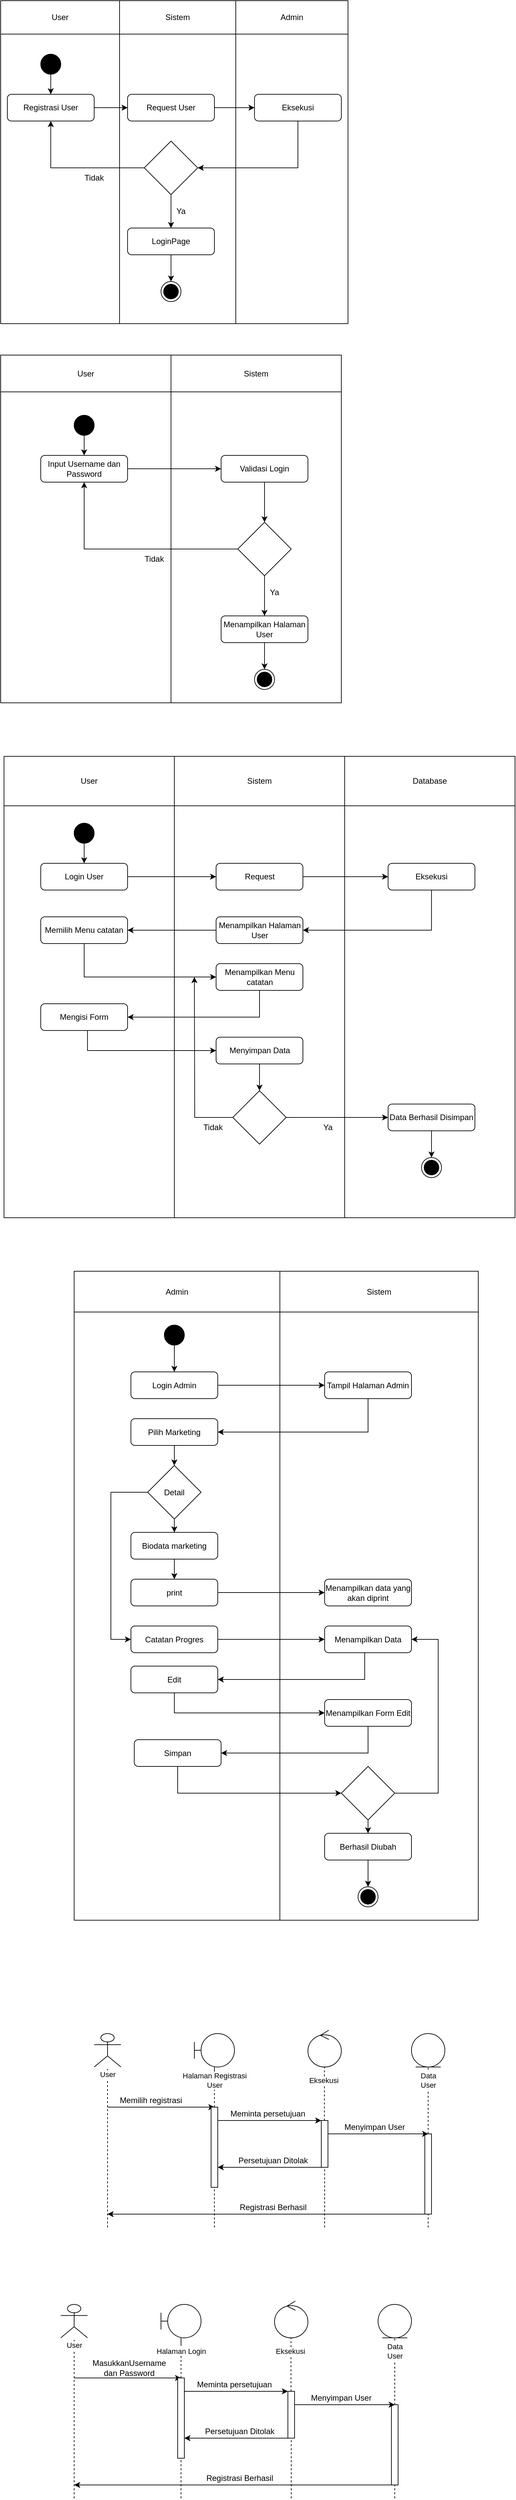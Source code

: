 <mxfile version="20.8.23" type="github">
  <diagram name="Page-1" id="qvWM1OvtlhQg1NueCVtJ">
    <mxGraphModel dx="1395" dy="695" grid="1" gridSize="10" guides="1" tooltips="1" connect="1" arrows="1" fold="1" page="1" pageScale="1" pageWidth="850" pageHeight="1100" math="0" shadow="0">
      <root>
        <mxCell id="0" />
        <mxCell id="1" parent="0" />
        <mxCell id="56UlqeOueoB-I-3EqVoc-29" value="" style="shape=table;startSize=0;container=1;collapsible=0;childLayout=tableLayout;" parent="1" vertex="1">
          <mxGeometry width="520" height="483" as="geometry" />
        </mxCell>
        <mxCell id="56UlqeOueoB-I-3EqVoc-30" value="" style="shape=tableRow;horizontal=0;startSize=0;swimlaneHead=0;swimlaneBody=0;strokeColor=inherit;top=0;left=0;bottom=0;right=0;collapsible=0;dropTarget=0;fillColor=none;points=[[0,0.5],[1,0.5]];portConstraint=eastwest;" parent="56UlqeOueoB-I-3EqVoc-29" vertex="1">
          <mxGeometry width="520" height="50" as="geometry" />
        </mxCell>
        <mxCell id="56UlqeOueoB-I-3EqVoc-31" value="User" style="shape=partialRectangle;html=1;whiteSpace=wrap;connectable=0;strokeColor=inherit;overflow=hidden;fillColor=none;top=0;left=0;bottom=0;right=0;pointerEvents=1;" parent="56UlqeOueoB-I-3EqVoc-30" vertex="1">
          <mxGeometry width="178" height="50" as="geometry">
            <mxRectangle width="178" height="50" as="alternateBounds" />
          </mxGeometry>
        </mxCell>
        <mxCell id="56UlqeOueoB-I-3EqVoc-32" value="Sistem" style="shape=partialRectangle;html=1;whiteSpace=wrap;connectable=0;strokeColor=inherit;overflow=hidden;fillColor=none;top=0;left=0;bottom=0;right=0;pointerEvents=1;" parent="56UlqeOueoB-I-3EqVoc-30" vertex="1">
          <mxGeometry x="178" width="174" height="50" as="geometry">
            <mxRectangle width="174" height="50" as="alternateBounds" />
          </mxGeometry>
        </mxCell>
        <mxCell id="56UlqeOueoB-I-3EqVoc-33" value="Admin" style="shape=partialRectangle;html=1;whiteSpace=wrap;connectable=0;strokeColor=inherit;overflow=hidden;fillColor=none;top=0;left=0;bottom=0;right=0;pointerEvents=1;" parent="56UlqeOueoB-I-3EqVoc-30" vertex="1">
          <mxGeometry x="352" width="168" height="50" as="geometry">
            <mxRectangle width="168" height="50" as="alternateBounds" />
          </mxGeometry>
        </mxCell>
        <mxCell id="56UlqeOueoB-I-3EqVoc-34" value="" style="shape=tableRow;horizontal=0;startSize=0;swimlaneHead=0;swimlaneBody=0;strokeColor=inherit;top=0;left=0;bottom=0;right=0;collapsible=0;dropTarget=0;fillColor=none;points=[[0,0.5],[1,0.5]];portConstraint=eastwest;" parent="56UlqeOueoB-I-3EqVoc-29" vertex="1">
          <mxGeometry y="50" width="520" height="433" as="geometry" />
        </mxCell>
        <mxCell id="56UlqeOueoB-I-3EqVoc-35" value="" style="shape=partialRectangle;html=1;whiteSpace=wrap;connectable=0;strokeColor=inherit;overflow=hidden;fillColor=none;top=0;left=0;bottom=0;right=0;pointerEvents=1;" parent="56UlqeOueoB-I-3EqVoc-34" vertex="1">
          <mxGeometry width="178" height="433" as="geometry">
            <mxRectangle width="178" height="433" as="alternateBounds" />
          </mxGeometry>
        </mxCell>
        <mxCell id="56UlqeOueoB-I-3EqVoc-36" value="" style="shape=partialRectangle;html=1;whiteSpace=wrap;connectable=0;strokeColor=inherit;overflow=hidden;fillColor=none;top=0;left=0;bottom=0;right=0;pointerEvents=1;" parent="56UlqeOueoB-I-3EqVoc-34" vertex="1">
          <mxGeometry x="178" width="174" height="433" as="geometry">
            <mxRectangle width="174" height="433" as="alternateBounds" />
          </mxGeometry>
        </mxCell>
        <mxCell id="56UlqeOueoB-I-3EqVoc-37" value="" style="shape=partialRectangle;html=1;whiteSpace=wrap;connectable=0;strokeColor=inherit;overflow=hidden;fillColor=none;top=0;left=0;bottom=0;right=0;pointerEvents=1;" parent="56UlqeOueoB-I-3EqVoc-34" vertex="1">
          <mxGeometry x="352" width="168" height="433" as="geometry">
            <mxRectangle width="168" height="433" as="alternateBounds" />
          </mxGeometry>
        </mxCell>
        <mxCell id="56UlqeOueoB-I-3EqVoc-42" style="edgeStyle=orthogonalEdgeStyle;rounded=0;orthogonalLoop=1;jettySize=auto;html=1;exitX=0.5;exitY=1;exitDx=0;exitDy=0;entryX=0.5;entryY=0;entryDx=0;entryDy=0;" parent="1" source="56UlqeOueoB-I-3EqVoc-38" target="56UlqeOueoB-I-3EqVoc-41" edge="1">
          <mxGeometry relative="1" as="geometry" />
        </mxCell>
        <mxCell id="56UlqeOueoB-I-3EqVoc-38" value="" style="ellipse;fillColor=strokeColor;" parent="1" vertex="1">
          <mxGeometry x="60" y="80" width="30" height="30" as="geometry" />
        </mxCell>
        <mxCell id="56UlqeOueoB-I-3EqVoc-47" style="edgeStyle=orthogonalEdgeStyle;rounded=0;orthogonalLoop=1;jettySize=auto;html=1;exitX=1;exitY=0.5;exitDx=0;exitDy=0;entryX=0;entryY=0.5;entryDx=0;entryDy=0;" parent="1" source="56UlqeOueoB-I-3EqVoc-41" target="56UlqeOueoB-I-3EqVoc-46" edge="1">
          <mxGeometry relative="1" as="geometry" />
        </mxCell>
        <mxCell id="56UlqeOueoB-I-3EqVoc-41" value="Registrasi User" style="rounded=1;whiteSpace=wrap;html=1;" parent="1" vertex="1">
          <mxGeometry x="10" y="140" width="130" height="40" as="geometry" />
        </mxCell>
        <mxCell id="56UlqeOueoB-I-3EqVoc-49" style="edgeStyle=orthogonalEdgeStyle;rounded=0;orthogonalLoop=1;jettySize=auto;html=1;exitX=1;exitY=0.5;exitDx=0;exitDy=0;entryX=0;entryY=0.5;entryDx=0;entryDy=0;" parent="1" source="56UlqeOueoB-I-3EqVoc-46" target="56UlqeOueoB-I-3EqVoc-48" edge="1">
          <mxGeometry relative="1" as="geometry" />
        </mxCell>
        <mxCell id="56UlqeOueoB-I-3EqVoc-46" value="Request User" style="rounded=1;whiteSpace=wrap;html=1;" parent="1" vertex="1">
          <mxGeometry x="190" y="140" width="130" height="40" as="geometry" />
        </mxCell>
        <mxCell id="56UlqeOueoB-I-3EqVoc-51" style="edgeStyle=orthogonalEdgeStyle;rounded=0;orthogonalLoop=1;jettySize=auto;html=1;exitX=0.5;exitY=1;exitDx=0;exitDy=0;entryX=1;entryY=0.5;entryDx=0;entryDy=0;" parent="1" source="56UlqeOueoB-I-3EqVoc-48" target="56UlqeOueoB-I-3EqVoc-50" edge="1">
          <mxGeometry relative="1" as="geometry" />
        </mxCell>
        <mxCell id="56UlqeOueoB-I-3EqVoc-48" value="Eksekusi" style="rounded=1;whiteSpace=wrap;html=1;" parent="1" vertex="1">
          <mxGeometry x="380" y="140" width="130" height="40" as="geometry" />
        </mxCell>
        <mxCell id="56UlqeOueoB-I-3EqVoc-52" style="edgeStyle=orthogonalEdgeStyle;rounded=0;orthogonalLoop=1;jettySize=auto;html=1;exitX=0;exitY=0.5;exitDx=0;exitDy=0;entryX=0.5;entryY=1;entryDx=0;entryDy=0;" parent="1" source="56UlqeOueoB-I-3EqVoc-50" target="56UlqeOueoB-I-3EqVoc-41" edge="1">
          <mxGeometry relative="1" as="geometry" />
        </mxCell>
        <mxCell id="56UlqeOueoB-I-3EqVoc-54" style="edgeStyle=orthogonalEdgeStyle;rounded=0;orthogonalLoop=1;jettySize=auto;html=1;exitX=0.5;exitY=1;exitDx=0;exitDy=0;entryX=0.5;entryY=0;entryDx=0;entryDy=0;" parent="1" source="56UlqeOueoB-I-3EqVoc-50" target="56UlqeOueoB-I-3EqVoc-57" edge="1">
          <mxGeometry relative="1" as="geometry">
            <mxPoint x="255" y="350" as="targetPoint" />
          </mxGeometry>
        </mxCell>
        <mxCell id="56UlqeOueoB-I-3EqVoc-50" value="" style="rhombus;whiteSpace=wrap;html=1;" parent="1" vertex="1">
          <mxGeometry x="215" y="210" width="80" height="80" as="geometry" />
        </mxCell>
        <mxCell id="56UlqeOueoB-I-3EqVoc-55" value="Ya" style="text;html=1;strokeColor=none;fillColor=none;align=center;verticalAlign=middle;whiteSpace=wrap;rounded=0;" parent="1" vertex="1">
          <mxGeometry x="240" y="300" width="60" height="30" as="geometry" />
        </mxCell>
        <mxCell id="56UlqeOueoB-I-3EqVoc-56" value="Tidak" style="text;html=1;strokeColor=none;fillColor=none;align=center;verticalAlign=middle;whiteSpace=wrap;rounded=0;" parent="1" vertex="1">
          <mxGeometry x="110" y="250" width="60" height="30" as="geometry" />
        </mxCell>
        <mxCell id="56UlqeOueoB-I-3EqVoc-59" style="edgeStyle=orthogonalEdgeStyle;rounded=0;orthogonalLoop=1;jettySize=auto;html=1;exitX=0.5;exitY=1;exitDx=0;exitDy=0;entryX=0.5;entryY=0;entryDx=0;entryDy=0;" parent="1" source="56UlqeOueoB-I-3EqVoc-57" target="56UlqeOueoB-I-3EqVoc-58" edge="1">
          <mxGeometry relative="1" as="geometry" />
        </mxCell>
        <mxCell id="56UlqeOueoB-I-3EqVoc-57" value="LoginPage" style="rounded=1;whiteSpace=wrap;html=1;" parent="1" vertex="1">
          <mxGeometry x="190" y="340" width="130" height="40" as="geometry" />
        </mxCell>
        <mxCell id="56UlqeOueoB-I-3EqVoc-58" value="" style="ellipse;html=1;shape=endState;fillColor=strokeColor;" parent="1" vertex="1">
          <mxGeometry x="240" y="420" width="30" height="30" as="geometry" />
        </mxCell>
        <mxCell id="uEY4NltsGnFyYY0y2aG_-11" value="" style="shape=table;startSize=0;container=1;collapsible=0;childLayout=tableLayout;" parent="1" vertex="1">
          <mxGeometry y="530" width="510" height="520" as="geometry" />
        </mxCell>
        <mxCell id="uEY4NltsGnFyYY0y2aG_-12" value="" style="shape=tableRow;horizontal=0;startSize=0;swimlaneHead=0;swimlaneBody=0;strokeColor=inherit;top=0;left=0;bottom=0;right=0;collapsible=0;dropTarget=0;fillColor=none;points=[[0,0.5],[1,0.5]];portConstraint=eastwest;" parent="uEY4NltsGnFyYY0y2aG_-11" vertex="1">
          <mxGeometry width="510" height="55" as="geometry" />
        </mxCell>
        <mxCell id="uEY4NltsGnFyYY0y2aG_-13" value="User" style="shape=partialRectangle;html=1;whiteSpace=wrap;connectable=0;strokeColor=inherit;overflow=hidden;fillColor=none;top=0;left=0;bottom=0;right=0;pointerEvents=1;" parent="uEY4NltsGnFyYY0y2aG_-12" vertex="1">
          <mxGeometry width="255" height="55" as="geometry">
            <mxRectangle width="255" height="55" as="alternateBounds" />
          </mxGeometry>
        </mxCell>
        <mxCell id="uEY4NltsGnFyYY0y2aG_-14" value="Sistem" style="shape=partialRectangle;html=1;whiteSpace=wrap;connectable=0;strokeColor=inherit;overflow=hidden;fillColor=none;top=0;left=0;bottom=0;right=0;pointerEvents=1;" parent="uEY4NltsGnFyYY0y2aG_-12" vertex="1">
          <mxGeometry x="255" width="255" height="55" as="geometry">
            <mxRectangle width="255" height="55" as="alternateBounds" />
          </mxGeometry>
        </mxCell>
        <mxCell id="uEY4NltsGnFyYY0y2aG_-15" value="" style="shape=tableRow;horizontal=0;startSize=0;swimlaneHead=0;swimlaneBody=0;strokeColor=inherit;top=0;left=0;bottom=0;right=0;collapsible=0;dropTarget=0;fillColor=none;points=[[0,0.5],[1,0.5]];portConstraint=eastwest;" parent="uEY4NltsGnFyYY0y2aG_-11" vertex="1">
          <mxGeometry y="55" width="510" height="465" as="geometry" />
        </mxCell>
        <mxCell id="uEY4NltsGnFyYY0y2aG_-16" value="" style="shape=partialRectangle;html=1;whiteSpace=wrap;connectable=0;strokeColor=inherit;overflow=hidden;fillColor=none;top=0;left=0;bottom=0;right=0;pointerEvents=1;" parent="uEY4NltsGnFyYY0y2aG_-15" vertex="1">
          <mxGeometry width="255" height="465" as="geometry">
            <mxRectangle width="255" height="465" as="alternateBounds" />
          </mxGeometry>
        </mxCell>
        <mxCell id="uEY4NltsGnFyYY0y2aG_-17" value="" style="shape=partialRectangle;html=1;whiteSpace=wrap;connectable=0;strokeColor=inherit;overflow=hidden;fillColor=none;top=0;left=0;bottom=0;right=0;pointerEvents=1;" parent="uEY4NltsGnFyYY0y2aG_-15" vertex="1">
          <mxGeometry x="255" width="255" height="465" as="geometry">
            <mxRectangle width="255" height="465" as="alternateBounds" />
          </mxGeometry>
        </mxCell>
        <mxCell id="uEY4NltsGnFyYY0y2aG_-20" style="edgeStyle=orthogonalEdgeStyle;rounded=0;orthogonalLoop=1;jettySize=auto;html=1;exitX=0.5;exitY=1;exitDx=0;exitDy=0;entryX=0.5;entryY=0;entryDx=0;entryDy=0;" parent="1" source="uEY4NltsGnFyYY0y2aG_-18" target="uEY4NltsGnFyYY0y2aG_-19" edge="1">
          <mxGeometry relative="1" as="geometry" />
        </mxCell>
        <mxCell id="uEY4NltsGnFyYY0y2aG_-18" value="" style="ellipse;fillColor=strokeColor;" parent="1" vertex="1">
          <mxGeometry x="110" y="620" width="30" height="30" as="geometry" />
        </mxCell>
        <mxCell id="uEY4NltsGnFyYY0y2aG_-19" value="Input Username dan Password" style="rounded=1;whiteSpace=wrap;html=1;" parent="1" vertex="1">
          <mxGeometry x="60" y="680" width="130" height="40" as="geometry" />
        </mxCell>
        <mxCell id="uEY4NltsGnFyYY0y2aG_-24" style="edgeStyle=orthogonalEdgeStyle;rounded=0;orthogonalLoop=1;jettySize=auto;html=1;exitX=1;exitY=0.5;exitDx=0;exitDy=0;" parent="1" source="uEY4NltsGnFyYY0y2aG_-19" target="uEY4NltsGnFyYY0y2aG_-23" edge="1">
          <mxGeometry relative="1" as="geometry">
            <mxPoint x="190" y="780" as="sourcePoint" />
          </mxGeometry>
        </mxCell>
        <mxCell id="uEY4NltsGnFyYY0y2aG_-26" style="edgeStyle=orthogonalEdgeStyle;rounded=0;orthogonalLoop=1;jettySize=auto;html=1;exitX=0.5;exitY=1;exitDx=0;exitDy=0;" parent="1" source="uEY4NltsGnFyYY0y2aG_-23" target="uEY4NltsGnFyYY0y2aG_-25" edge="1">
          <mxGeometry relative="1" as="geometry" />
        </mxCell>
        <mxCell id="uEY4NltsGnFyYY0y2aG_-23" value="Validasi Login" style="rounded=1;whiteSpace=wrap;html=1;" parent="1" vertex="1">
          <mxGeometry x="330" y="680" width="130" height="40" as="geometry" />
        </mxCell>
        <mxCell id="uEY4NltsGnFyYY0y2aG_-27" style="edgeStyle=orthogonalEdgeStyle;rounded=0;orthogonalLoop=1;jettySize=auto;html=1;exitX=0;exitY=0.5;exitDx=0;exitDy=0;entryX=0.5;entryY=1;entryDx=0;entryDy=0;" parent="1" source="uEY4NltsGnFyYY0y2aG_-25" target="uEY4NltsGnFyYY0y2aG_-19" edge="1">
          <mxGeometry relative="1" as="geometry" />
        </mxCell>
        <mxCell id="uEY4NltsGnFyYY0y2aG_-29" style="edgeStyle=orthogonalEdgeStyle;rounded=0;orthogonalLoop=1;jettySize=auto;html=1;exitX=0.5;exitY=1;exitDx=0;exitDy=0;entryX=0.5;entryY=0;entryDx=0;entryDy=0;" parent="1" source="uEY4NltsGnFyYY0y2aG_-25" target="uEY4NltsGnFyYY0y2aG_-28" edge="1">
          <mxGeometry relative="1" as="geometry" />
        </mxCell>
        <mxCell id="uEY4NltsGnFyYY0y2aG_-25" value="" style="rhombus;whiteSpace=wrap;html=1;" parent="1" vertex="1">
          <mxGeometry x="355" y="780" width="80" height="80" as="geometry" />
        </mxCell>
        <mxCell id="hxMTRhEPYF77uvNA8j2I-38" style="edgeStyle=orthogonalEdgeStyle;rounded=0;orthogonalLoop=1;jettySize=auto;html=1;entryX=0.5;entryY=0;entryDx=0;entryDy=0;" parent="1" source="uEY4NltsGnFyYY0y2aG_-28" target="hxMTRhEPYF77uvNA8j2I-37" edge="1">
          <mxGeometry relative="1" as="geometry" />
        </mxCell>
        <mxCell id="uEY4NltsGnFyYY0y2aG_-28" value="Menampilkan Halaman User" style="rounded=1;whiteSpace=wrap;html=1;" parent="1" vertex="1">
          <mxGeometry x="330" y="920" width="130" height="40" as="geometry" />
        </mxCell>
        <mxCell id="uEY4NltsGnFyYY0y2aG_-30" value="Tidak" style="text;html=1;strokeColor=none;fillColor=none;align=center;verticalAlign=middle;whiteSpace=wrap;rounded=0;" parent="1" vertex="1">
          <mxGeometry x="200" y="820" width="60" height="30" as="geometry" />
        </mxCell>
        <mxCell id="uEY4NltsGnFyYY0y2aG_-31" value="Ya" style="text;html=1;strokeColor=none;fillColor=none;align=center;verticalAlign=middle;whiteSpace=wrap;rounded=0;" parent="1" vertex="1">
          <mxGeometry x="380" y="870" width="60" height="30" as="geometry" />
        </mxCell>
        <mxCell id="hxMTRhEPYF77uvNA8j2I-2" value="" style="shape=table;startSize=0;container=1;collapsible=0;childLayout=tableLayout;shadow=0;" parent="1" vertex="1">
          <mxGeometry x="5" y="1130" width="765" height="690" as="geometry" />
        </mxCell>
        <mxCell id="hxMTRhEPYF77uvNA8j2I-3" value="" style="shape=tableRow;horizontal=0;startSize=0;swimlaneHead=0;swimlaneBody=0;strokeColor=inherit;top=0;left=0;bottom=0;right=0;collapsible=0;dropTarget=0;fillColor=none;points=[[0,0.5],[1,0.5]];portConstraint=eastwest;shadow=0;" parent="hxMTRhEPYF77uvNA8j2I-2" vertex="1">
          <mxGeometry width="765" height="74" as="geometry" />
        </mxCell>
        <mxCell id="hxMTRhEPYF77uvNA8j2I-4" value="User" style="shape=partialRectangle;html=1;whiteSpace=wrap;connectable=0;strokeColor=inherit;overflow=hidden;fillColor=none;top=0;left=0;bottom=0;right=0;pointerEvents=1;shadow=0;" parent="hxMTRhEPYF77uvNA8j2I-3" vertex="1">
          <mxGeometry width="255" height="74" as="geometry">
            <mxRectangle width="255" height="74" as="alternateBounds" />
          </mxGeometry>
        </mxCell>
        <mxCell id="hxMTRhEPYF77uvNA8j2I-5" value="Sistem" style="shape=partialRectangle;html=1;whiteSpace=wrap;connectable=0;strokeColor=inherit;overflow=hidden;fillColor=none;top=0;left=0;bottom=0;right=0;pointerEvents=1;shadow=0;" parent="hxMTRhEPYF77uvNA8j2I-3" vertex="1">
          <mxGeometry x="255" width="255" height="74" as="geometry">
            <mxRectangle width="255" height="74" as="alternateBounds" />
          </mxGeometry>
        </mxCell>
        <mxCell id="hxMTRhEPYF77uvNA8j2I-12" value="Database" style="shape=partialRectangle;html=1;whiteSpace=wrap;connectable=0;strokeColor=inherit;overflow=hidden;fillColor=none;top=0;left=0;bottom=0;right=0;pointerEvents=1;shadow=0;" parent="hxMTRhEPYF77uvNA8j2I-3" vertex="1">
          <mxGeometry x="510" width="255" height="74" as="geometry">
            <mxRectangle width="255" height="74" as="alternateBounds" />
          </mxGeometry>
        </mxCell>
        <mxCell id="hxMTRhEPYF77uvNA8j2I-6" value="" style="shape=tableRow;horizontal=0;startSize=0;swimlaneHead=0;swimlaneBody=0;strokeColor=inherit;top=0;left=0;bottom=0;right=0;collapsible=0;dropTarget=0;fillColor=none;points=[[0,0.5],[1,0.5]];portConstraint=eastwest;shadow=0;" parent="hxMTRhEPYF77uvNA8j2I-2" vertex="1">
          <mxGeometry y="74" width="765" height="616" as="geometry" />
        </mxCell>
        <mxCell id="hxMTRhEPYF77uvNA8j2I-7" value="" style="shape=partialRectangle;html=1;whiteSpace=wrap;connectable=0;strokeColor=inherit;overflow=hidden;fillColor=none;top=0;left=0;bottom=0;right=0;pointerEvents=1;shadow=0;" parent="hxMTRhEPYF77uvNA8j2I-6" vertex="1">
          <mxGeometry width="255" height="616" as="geometry">
            <mxRectangle width="255" height="616" as="alternateBounds" />
          </mxGeometry>
        </mxCell>
        <mxCell id="hxMTRhEPYF77uvNA8j2I-8" value="" style="shape=partialRectangle;html=1;whiteSpace=wrap;connectable=0;strokeColor=inherit;overflow=hidden;fillColor=none;top=0;left=0;bottom=0;right=0;pointerEvents=1;shadow=0;" parent="hxMTRhEPYF77uvNA8j2I-6" vertex="1">
          <mxGeometry x="255" width="255" height="616" as="geometry">
            <mxRectangle width="255" height="616" as="alternateBounds" />
          </mxGeometry>
        </mxCell>
        <mxCell id="hxMTRhEPYF77uvNA8j2I-13" style="shape=partialRectangle;html=1;whiteSpace=wrap;connectable=0;strokeColor=inherit;overflow=hidden;fillColor=none;top=0;left=0;bottom=0;right=0;pointerEvents=1;shadow=0;" parent="hxMTRhEPYF77uvNA8j2I-6" vertex="1">
          <mxGeometry x="510" width="255" height="616" as="geometry">
            <mxRectangle width="255" height="616" as="alternateBounds" />
          </mxGeometry>
        </mxCell>
        <mxCell id="hxMTRhEPYF77uvNA8j2I-11" style="edgeStyle=orthogonalEdgeStyle;rounded=0;orthogonalLoop=1;jettySize=auto;html=1;exitX=0.5;exitY=1;exitDx=0;exitDy=0;entryX=0.5;entryY=0;entryDx=0;entryDy=0;shadow=0;" parent="1" source="hxMTRhEPYF77uvNA8j2I-9" target="hxMTRhEPYF77uvNA8j2I-10" edge="1">
          <mxGeometry relative="1" as="geometry" />
        </mxCell>
        <mxCell id="hxMTRhEPYF77uvNA8j2I-9" value="" style="ellipse;fillColor=strokeColor;shadow=0;" parent="1" vertex="1">
          <mxGeometry x="110" y="1230" width="30" height="30" as="geometry" />
        </mxCell>
        <mxCell id="hxMTRhEPYF77uvNA8j2I-15" style="edgeStyle=orthogonalEdgeStyle;rounded=0;orthogonalLoop=1;jettySize=auto;html=1;exitX=1;exitY=0.5;exitDx=0;exitDy=0;shadow=0;" parent="1" source="hxMTRhEPYF77uvNA8j2I-10" target="hxMTRhEPYF77uvNA8j2I-14" edge="1">
          <mxGeometry relative="1" as="geometry" />
        </mxCell>
        <mxCell id="hxMTRhEPYF77uvNA8j2I-10" value="Login User" style="rounded=1;whiteSpace=wrap;html=1;shadow=0;" parent="1" vertex="1">
          <mxGeometry x="60" y="1290" width="130" height="40" as="geometry" />
        </mxCell>
        <mxCell id="hxMTRhEPYF77uvNA8j2I-17" style="edgeStyle=orthogonalEdgeStyle;rounded=0;orthogonalLoop=1;jettySize=auto;html=1;entryX=0;entryY=0.5;entryDx=0;entryDy=0;shadow=0;" parent="1" source="hxMTRhEPYF77uvNA8j2I-14" target="hxMTRhEPYF77uvNA8j2I-16" edge="1">
          <mxGeometry relative="1" as="geometry" />
        </mxCell>
        <mxCell id="hxMTRhEPYF77uvNA8j2I-14" value="Request" style="rounded=1;whiteSpace=wrap;html=1;shadow=0;" parent="1" vertex="1">
          <mxGeometry x="322.5" y="1290" width="130" height="40" as="geometry" />
        </mxCell>
        <mxCell id="hxMTRhEPYF77uvNA8j2I-19" style="edgeStyle=orthogonalEdgeStyle;rounded=0;orthogonalLoop=1;jettySize=auto;html=1;entryX=1;entryY=0.5;entryDx=0;entryDy=0;shadow=0;" parent="1" source="hxMTRhEPYF77uvNA8j2I-16" target="hxMTRhEPYF77uvNA8j2I-18" edge="1">
          <mxGeometry relative="1" as="geometry">
            <Array as="points">
              <mxPoint x="645" y="1390" />
            </Array>
          </mxGeometry>
        </mxCell>
        <mxCell id="hxMTRhEPYF77uvNA8j2I-16" value="Eksekusi" style="rounded=1;whiteSpace=wrap;html=1;shadow=0;" parent="1" vertex="1">
          <mxGeometry x="580" y="1290" width="130" height="40" as="geometry" />
        </mxCell>
        <mxCell id="hxMTRhEPYF77uvNA8j2I-21" style="edgeStyle=orthogonalEdgeStyle;rounded=0;orthogonalLoop=1;jettySize=auto;html=1;exitX=0;exitY=0.5;exitDx=0;exitDy=0;entryX=1;entryY=0.5;entryDx=0;entryDy=0;shadow=0;" parent="1" source="hxMTRhEPYF77uvNA8j2I-18" target="hxMTRhEPYF77uvNA8j2I-20" edge="1">
          <mxGeometry relative="1" as="geometry" />
        </mxCell>
        <mxCell id="hxMTRhEPYF77uvNA8j2I-18" value="Menampilkan Halaman User" style="rounded=1;whiteSpace=wrap;html=1;shadow=0;" parent="1" vertex="1">
          <mxGeometry x="322.5" y="1370" width="130" height="40" as="geometry" />
        </mxCell>
        <mxCell id="hxMTRhEPYF77uvNA8j2I-23" style="edgeStyle=orthogonalEdgeStyle;rounded=0;orthogonalLoop=1;jettySize=auto;html=1;entryX=0;entryY=0.5;entryDx=0;entryDy=0;shadow=0;" parent="1" source="hxMTRhEPYF77uvNA8j2I-20" target="hxMTRhEPYF77uvNA8j2I-22" edge="1">
          <mxGeometry relative="1" as="geometry">
            <Array as="points">
              <mxPoint x="125" y="1460" />
            </Array>
          </mxGeometry>
        </mxCell>
        <mxCell id="hxMTRhEPYF77uvNA8j2I-20" value="Memilih Menu catatan" style="rounded=1;whiteSpace=wrap;html=1;shadow=0;" parent="1" vertex="1">
          <mxGeometry x="60" y="1370" width="130" height="40" as="geometry" />
        </mxCell>
        <mxCell id="hxMTRhEPYF77uvNA8j2I-25" style="edgeStyle=orthogonalEdgeStyle;rounded=0;orthogonalLoop=1;jettySize=auto;html=1;exitX=0.5;exitY=1;exitDx=0;exitDy=0;entryX=1;entryY=0.5;entryDx=0;entryDy=0;shadow=0;" parent="1" source="hxMTRhEPYF77uvNA8j2I-22" target="hxMTRhEPYF77uvNA8j2I-24" edge="1">
          <mxGeometry relative="1" as="geometry" />
        </mxCell>
        <mxCell id="hxMTRhEPYF77uvNA8j2I-22" value="Menampilkan Menu catatan" style="rounded=1;whiteSpace=wrap;html=1;shadow=0;" parent="1" vertex="1">
          <mxGeometry x="322.5" y="1440" width="130" height="40" as="geometry" />
        </mxCell>
        <mxCell id="hxMTRhEPYF77uvNA8j2I-27" style="edgeStyle=orthogonalEdgeStyle;rounded=0;orthogonalLoop=1;jettySize=auto;html=1;entryX=0;entryY=0.5;entryDx=0;entryDy=0;shadow=0;" parent="1" source="hxMTRhEPYF77uvNA8j2I-24" target="hxMTRhEPYF77uvNA8j2I-28" edge="1">
          <mxGeometry relative="1" as="geometry">
            <Array as="points">
              <mxPoint x="130" y="1570" />
            </Array>
          </mxGeometry>
        </mxCell>
        <mxCell id="hxMTRhEPYF77uvNA8j2I-24" value="Mengisi Form" style="rounded=1;whiteSpace=wrap;html=1;shadow=0;" parent="1" vertex="1">
          <mxGeometry x="60" y="1500" width="130" height="40" as="geometry" />
        </mxCell>
        <mxCell id="hxMTRhEPYF77uvNA8j2I-30" style="edgeStyle=orthogonalEdgeStyle;rounded=0;orthogonalLoop=1;jettySize=auto;html=1;shadow=0;" parent="1" source="hxMTRhEPYF77uvNA8j2I-26" edge="1">
          <mxGeometry relative="1" as="geometry">
            <mxPoint x="290" y="1460" as="targetPoint" />
          </mxGeometry>
        </mxCell>
        <mxCell id="hxMTRhEPYF77uvNA8j2I-32" style="edgeStyle=orthogonalEdgeStyle;rounded=0;orthogonalLoop=1;jettySize=auto;html=1;shadow=0;" parent="1" source="hxMTRhEPYF77uvNA8j2I-26" target="hxMTRhEPYF77uvNA8j2I-31" edge="1">
          <mxGeometry relative="1" as="geometry" />
        </mxCell>
        <mxCell id="hxMTRhEPYF77uvNA8j2I-26" value="" style="rhombus;whiteSpace=wrap;html=1;shadow=0;" parent="1" vertex="1">
          <mxGeometry x="347.5" y="1630" width="80" height="80" as="geometry" />
        </mxCell>
        <mxCell id="hxMTRhEPYF77uvNA8j2I-29" style="edgeStyle=orthogonalEdgeStyle;rounded=0;orthogonalLoop=1;jettySize=auto;html=1;shadow=0;" parent="1" source="hxMTRhEPYF77uvNA8j2I-28" target="hxMTRhEPYF77uvNA8j2I-26" edge="1">
          <mxGeometry relative="1" as="geometry" />
        </mxCell>
        <mxCell id="hxMTRhEPYF77uvNA8j2I-28" value="Menyimpan Data" style="rounded=1;whiteSpace=wrap;html=1;shadow=0;" parent="1" vertex="1">
          <mxGeometry x="322.5" y="1550" width="130" height="40" as="geometry" />
        </mxCell>
        <mxCell id="hxMTRhEPYF77uvNA8j2I-34" style="edgeStyle=orthogonalEdgeStyle;rounded=0;orthogonalLoop=1;jettySize=auto;html=1;shadow=0;" parent="1" source="hxMTRhEPYF77uvNA8j2I-31" target="hxMTRhEPYF77uvNA8j2I-33" edge="1">
          <mxGeometry relative="1" as="geometry" />
        </mxCell>
        <mxCell id="hxMTRhEPYF77uvNA8j2I-31" value="Data Berhasil Disimpan" style="rounded=1;whiteSpace=wrap;html=1;shadow=0;" parent="1" vertex="1">
          <mxGeometry x="580" y="1650" width="130" height="40" as="geometry" />
        </mxCell>
        <mxCell id="hxMTRhEPYF77uvNA8j2I-33" value="" style="ellipse;html=1;shape=endState;fillColor=strokeColor;shadow=0;" parent="1" vertex="1">
          <mxGeometry x="630" y="1730" width="30" height="30" as="geometry" />
        </mxCell>
        <mxCell id="hxMTRhEPYF77uvNA8j2I-35" value="Tidak" style="text;html=1;strokeColor=none;fillColor=none;align=center;verticalAlign=middle;whiteSpace=wrap;rounded=0;shadow=0;" parent="1" vertex="1">
          <mxGeometry x="287.5" y="1670" width="60" height="30" as="geometry" />
        </mxCell>
        <mxCell id="hxMTRhEPYF77uvNA8j2I-36" value="Ya" style="text;html=1;strokeColor=none;fillColor=none;align=center;verticalAlign=middle;whiteSpace=wrap;rounded=0;shadow=0;" parent="1" vertex="1">
          <mxGeometry x="460" y="1670" width="60" height="30" as="geometry" />
        </mxCell>
        <mxCell id="hxMTRhEPYF77uvNA8j2I-37" value="" style="ellipse;html=1;shape=endState;fillColor=strokeColor;" parent="1" vertex="1">
          <mxGeometry x="380" y="1000" width="30" height="30" as="geometry" />
        </mxCell>
        <mxCell id="hxMTRhEPYF77uvNA8j2I-39" value="" style="shape=table;startSize=0;container=1;collapsible=0;childLayout=tableLayout;" parent="1" vertex="1">
          <mxGeometry x="110" y="1900" width="605" height="970.5" as="geometry" />
        </mxCell>
        <mxCell id="hxMTRhEPYF77uvNA8j2I-40" value="" style="shape=tableRow;horizontal=0;startSize=0;swimlaneHead=0;swimlaneBody=0;strokeColor=inherit;top=0;left=0;bottom=0;right=0;collapsible=0;dropTarget=0;fillColor=none;points=[[0,0.5],[1,0.5]];portConstraint=eastwest;" parent="hxMTRhEPYF77uvNA8j2I-39" vertex="1">
          <mxGeometry width="605" height="61" as="geometry" />
        </mxCell>
        <mxCell id="hxMTRhEPYF77uvNA8j2I-41" value="Admin" style="shape=partialRectangle;html=1;whiteSpace=wrap;connectable=0;strokeColor=inherit;overflow=hidden;fillColor=none;top=0;left=0;bottom=0;right=0;pointerEvents=1;" parent="hxMTRhEPYF77uvNA8j2I-40" vertex="1">
          <mxGeometry width="308" height="61" as="geometry">
            <mxRectangle width="308" height="61" as="alternateBounds" />
          </mxGeometry>
        </mxCell>
        <mxCell id="hxMTRhEPYF77uvNA8j2I-42" value="Sistem" style="shape=partialRectangle;html=1;whiteSpace=wrap;connectable=0;strokeColor=inherit;overflow=hidden;fillColor=none;top=0;left=0;bottom=0;right=0;pointerEvents=1;" parent="hxMTRhEPYF77uvNA8j2I-40" vertex="1">
          <mxGeometry x="308" width="297" height="61" as="geometry">
            <mxRectangle width="297" height="61" as="alternateBounds" />
          </mxGeometry>
        </mxCell>
        <mxCell id="hxMTRhEPYF77uvNA8j2I-43" value="" style="shape=tableRow;horizontal=0;startSize=0;swimlaneHead=0;swimlaneBody=0;strokeColor=inherit;top=0;left=0;bottom=0;right=0;collapsible=0;dropTarget=0;fillColor=none;points=[[0,0.5],[1,0.5]];portConstraint=eastwest;" parent="hxMTRhEPYF77uvNA8j2I-39" vertex="1">
          <mxGeometry y="61" width="605" height="910" as="geometry" />
        </mxCell>
        <mxCell id="hxMTRhEPYF77uvNA8j2I-44" value="" style="shape=partialRectangle;html=1;whiteSpace=wrap;connectable=0;strokeColor=inherit;overflow=hidden;fillColor=none;top=0;left=0;bottom=0;right=0;pointerEvents=1;" parent="hxMTRhEPYF77uvNA8j2I-43" vertex="1">
          <mxGeometry width="308" height="910" as="geometry">
            <mxRectangle width="308" height="910" as="alternateBounds" />
          </mxGeometry>
        </mxCell>
        <mxCell id="hxMTRhEPYF77uvNA8j2I-45" value="" style="shape=partialRectangle;html=1;whiteSpace=wrap;connectable=0;strokeColor=inherit;overflow=hidden;fillColor=none;top=0;left=0;bottom=0;right=0;pointerEvents=1;" parent="hxMTRhEPYF77uvNA8j2I-43" vertex="1">
          <mxGeometry x="308" width="297" height="910" as="geometry">
            <mxRectangle width="297" height="910" as="alternateBounds" />
          </mxGeometry>
        </mxCell>
        <mxCell id="hxMTRhEPYF77uvNA8j2I-48" style="edgeStyle=orthogonalEdgeStyle;rounded=0;sketch=0;orthogonalLoop=1;jettySize=auto;html=1;exitX=1;exitY=0.5;exitDx=0;exitDy=0;entryX=0.667;entryY=0.5;entryDx=0;entryDy=0;entryPerimeter=0;shadow=0;" parent="1" source="hxMTRhEPYF77uvNA8j2I-9" target="hxMTRhEPYF77uvNA8j2I-9" edge="1">
          <mxGeometry relative="1" as="geometry" />
        </mxCell>
        <mxCell id="hxMTRhEPYF77uvNA8j2I-51" style="edgeStyle=orthogonalEdgeStyle;rounded=0;sketch=0;orthogonalLoop=1;jettySize=auto;html=1;shadow=0;" parent="1" source="hxMTRhEPYF77uvNA8j2I-49" target="hxMTRhEPYF77uvNA8j2I-50" edge="1">
          <mxGeometry relative="1" as="geometry" />
        </mxCell>
        <mxCell id="hxMTRhEPYF77uvNA8j2I-49" value="" style="ellipse;fillColor=strokeColor;shadow=0;" parent="1" vertex="1">
          <mxGeometry x="245" y="1980.5" width="30" height="30" as="geometry" />
        </mxCell>
        <mxCell id="hxMTRhEPYF77uvNA8j2I-53" style="edgeStyle=orthogonalEdgeStyle;rounded=0;sketch=0;orthogonalLoop=1;jettySize=auto;html=1;shadow=0;" parent="1" source="hxMTRhEPYF77uvNA8j2I-50" target="hxMTRhEPYF77uvNA8j2I-52" edge="1">
          <mxGeometry relative="1" as="geometry" />
        </mxCell>
        <mxCell id="hxMTRhEPYF77uvNA8j2I-50" value="Login Admin" style="rounded=1;whiteSpace=wrap;html=1;shadow=0;" parent="1" vertex="1">
          <mxGeometry x="195" y="2050.5" width="130" height="40" as="geometry" />
        </mxCell>
        <mxCell id="hxMTRhEPYF77uvNA8j2I-55" style="edgeStyle=orthogonalEdgeStyle;rounded=0;sketch=0;orthogonalLoop=1;jettySize=auto;html=1;entryX=1;entryY=0.5;entryDx=0;entryDy=0;shadow=0;" parent="1" source="hxMTRhEPYF77uvNA8j2I-52" target="hxMTRhEPYF77uvNA8j2I-54" edge="1">
          <mxGeometry relative="1" as="geometry">
            <Array as="points">
              <mxPoint x="550" y="2140.5" />
            </Array>
          </mxGeometry>
        </mxCell>
        <mxCell id="hxMTRhEPYF77uvNA8j2I-52" value="Tampil Halaman Admin" style="rounded=1;whiteSpace=wrap;html=1;shadow=0;" parent="1" vertex="1">
          <mxGeometry x="485" y="2050.5" width="130" height="40" as="geometry" />
        </mxCell>
        <mxCell id="hxMTRhEPYF77uvNA8j2I-59" style="edgeStyle=orthogonalEdgeStyle;rounded=0;sketch=0;orthogonalLoop=1;jettySize=auto;html=1;entryX=0.5;entryY=0;entryDx=0;entryDy=0;shadow=0;" parent="1" source="hxMTRhEPYF77uvNA8j2I-54" edge="1">
          <mxGeometry relative="1" as="geometry">
            <mxPoint x="260" y="2190.5" as="targetPoint" />
          </mxGeometry>
        </mxCell>
        <mxCell id="hxMTRhEPYF77uvNA8j2I-54" value="Pilih Marketing" style="rounded=1;whiteSpace=wrap;html=1;shadow=0;" parent="1" vertex="1">
          <mxGeometry x="195" y="2120.5" width="130" height="40" as="geometry" />
        </mxCell>
        <mxCell id="hxMTRhEPYF77uvNA8j2I-58" style="edgeStyle=orthogonalEdgeStyle;rounded=0;sketch=0;orthogonalLoop=1;jettySize=auto;html=1;shadow=0;entryX=0.5;entryY=0;entryDx=0;entryDy=0;" parent="1" source="hxMTRhEPYF77uvNA8j2I-62" target="hxMTRhEPYF77uvNA8j2I-60" edge="1">
          <mxGeometry relative="1" as="geometry">
            <mxPoint x="325" y="2210.5" as="sourcePoint" />
            <Array as="points" />
          </mxGeometry>
        </mxCell>
        <mxCell id="hxMTRhEPYF77uvNA8j2I-57" value="Menampilkan data yang akan diprint" style="rounded=1;whiteSpace=wrap;html=1;shadow=0;" parent="1" vertex="1">
          <mxGeometry x="485" y="2360.5" width="130" height="40" as="geometry" />
        </mxCell>
        <mxCell id="hxMTRhEPYF77uvNA8j2I-69" style="edgeStyle=orthogonalEdgeStyle;rounded=0;sketch=0;orthogonalLoop=1;jettySize=auto;html=1;shadow=0;" parent="1" source="hxMTRhEPYF77uvNA8j2I-70" target="hxMTRhEPYF77uvNA8j2I-57" edge="1">
          <mxGeometry relative="1" as="geometry">
            <Array as="points">
              <mxPoint x="550" y="2380.5" />
            </Array>
          </mxGeometry>
        </mxCell>
        <mxCell id="hxMTRhEPYF77uvNA8j2I-71" style="edgeStyle=orthogonalEdgeStyle;rounded=0;sketch=0;orthogonalLoop=1;jettySize=auto;html=1;shadow=0;" parent="1" source="hxMTRhEPYF77uvNA8j2I-60" target="hxMTRhEPYF77uvNA8j2I-70" edge="1">
          <mxGeometry relative="1" as="geometry" />
        </mxCell>
        <mxCell id="hxMTRhEPYF77uvNA8j2I-60" value="Biodata marketing" style="rounded=1;whiteSpace=wrap;html=1;shadow=0;" parent="1" vertex="1">
          <mxGeometry x="195" y="2290.5" width="130" height="40" as="geometry" />
        </mxCell>
        <mxCell id="hxMTRhEPYF77uvNA8j2I-74" style="edgeStyle=orthogonalEdgeStyle;rounded=0;sketch=0;orthogonalLoop=1;jettySize=auto;html=1;entryX=0;entryY=0.5;entryDx=0;entryDy=0;shadow=0;" parent="1" source="hxMTRhEPYF77uvNA8j2I-62" target="hxMTRhEPYF77uvNA8j2I-72" edge="1">
          <mxGeometry relative="1" as="geometry">
            <Array as="points">
              <mxPoint x="165" y="2230.5" />
              <mxPoint x="165" y="2450.5" />
            </Array>
          </mxGeometry>
        </mxCell>
        <mxCell id="hxMTRhEPYF77uvNA8j2I-62" value="Detail" style="rhombus;whiteSpace=wrap;html=1;shadow=0;" parent="1" vertex="1">
          <mxGeometry x="220" y="2190.5" width="80" height="80" as="geometry" />
        </mxCell>
        <mxCell id="hxMTRhEPYF77uvNA8j2I-77" style="edgeStyle=orthogonalEdgeStyle;rounded=0;sketch=0;orthogonalLoop=1;jettySize=auto;html=1;entryX=1;entryY=0.5;entryDx=0;entryDy=0;shadow=0;" parent="1" source="hxMTRhEPYF77uvNA8j2I-64" target="hxMTRhEPYF77uvNA8j2I-76" edge="1">
          <mxGeometry relative="1" as="geometry">
            <Array as="points">
              <mxPoint x="545" y="2510.5" />
            </Array>
          </mxGeometry>
        </mxCell>
        <mxCell id="hxMTRhEPYF77uvNA8j2I-64" value="Menampilkan Data" style="rounded=1;whiteSpace=wrap;html=1;shadow=0;" parent="1" vertex="1">
          <mxGeometry x="485" y="2430.5" width="130" height="40" as="geometry" />
        </mxCell>
        <mxCell id="hxMTRhEPYF77uvNA8j2I-85" style="edgeStyle=orthogonalEdgeStyle;rounded=0;sketch=0;orthogonalLoop=1;jettySize=auto;html=1;shadow=0;" parent="1" source="hxMTRhEPYF77uvNA8j2I-65" edge="1">
          <mxGeometry relative="1" as="geometry">
            <mxPoint x="615" y="2450.5" as="targetPoint" />
            <Array as="points">
              <mxPoint x="655" y="2680.5" />
              <mxPoint x="655" y="2450.5" />
            </Array>
          </mxGeometry>
        </mxCell>
        <mxCell id="hxMTRhEPYF77uvNA8j2I-87" style="edgeStyle=orthogonalEdgeStyle;rounded=0;sketch=0;orthogonalLoop=1;jettySize=auto;html=1;shadow=0;" parent="1" source="hxMTRhEPYF77uvNA8j2I-65" target="hxMTRhEPYF77uvNA8j2I-67" edge="1">
          <mxGeometry relative="1" as="geometry" />
        </mxCell>
        <mxCell id="hxMTRhEPYF77uvNA8j2I-65" value="" style="rhombus;whiteSpace=wrap;html=1;shadow=0;" parent="1" vertex="1">
          <mxGeometry x="510" y="2640.5" width="80" height="80" as="geometry" />
        </mxCell>
        <mxCell id="hxMTRhEPYF77uvNA8j2I-89" style="edgeStyle=orthogonalEdgeStyle;rounded=0;sketch=0;orthogonalLoop=1;jettySize=auto;html=1;entryX=0.5;entryY=0;entryDx=0;entryDy=0;shadow=0;" parent="1" source="hxMTRhEPYF77uvNA8j2I-67" target="hxMTRhEPYF77uvNA8j2I-88" edge="1">
          <mxGeometry relative="1" as="geometry" />
        </mxCell>
        <mxCell id="hxMTRhEPYF77uvNA8j2I-67" value="Berhasil Diubah" style="rounded=1;whiteSpace=wrap;html=1;shadow=0;" parent="1" vertex="1">
          <mxGeometry x="485" y="2740.5" width="130" height="40" as="geometry" />
        </mxCell>
        <mxCell id="hxMTRhEPYF77uvNA8j2I-70" value="print" style="rounded=1;whiteSpace=wrap;html=1;shadow=0;" parent="1" vertex="1">
          <mxGeometry x="195" y="2360.5" width="130" height="40" as="geometry" />
        </mxCell>
        <mxCell id="hxMTRhEPYF77uvNA8j2I-75" style="edgeStyle=orthogonalEdgeStyle;rounded=0;sketch=0;orthogonalLoop=1;jettySize=auto;html=1;shadow=0;" parent="1" source="hxMTRhEPYF77uvNA8j2I-72" target="hxMTRhEPYF77uvNA8j2I-64" edge="1">
          <mxGeometry relative="1" as="geometry" />
        </mxCell>
        <mxCell id="hxMTRhEPYF77uvNA8j2I-72" value="Catatan Progres" style="rounded=1;whiteSpace=wrap;html=1;shadow=0;" parent="1" vertex="1">
          <mxGeometry x="195" y="2430.5" width="130" height="40" as="geometry" />
        </mxCell>
        <mxCell id="hxMTRhEPYF77uvNA8j2I-80" style="edgeStyle=orthogonalEdgeStyle;rounded=0;sketch=0;orthogonalLoop=1;jettySize=auto;html=1;entryX=0;entryY=0.5;entryDx=0;entryDy=0;shadow=0;" parent="1" source="hxMTRhEPYF77uvNA8j2I-76" target="hxMTRhEPYF77uvNA8j2I-78" edge="1">
          <mxGeometry relative="1" as="geometry">
            <Array as="points">
              <mxPoint x="260" y="2560.5" />
            </Array>
          </mxGeometry>
        </mxCell>
        <mxCell id="hxMTRhEPYF77uvNA8j2I-76" value="Edit" style="rounded=1;whiteSpace=wrap;html=1;shadow=0;" parent="1" vertex="1">
          <mxGeometry x="195" y="2490.5" width="130" height="40" as="geometry" />
        </mxCell>
        <mxCell id="hxMTRhEPYF77uvNA8j2I-82" style="edgeStyle=orthogonalEdgeStyle;rounded=0;sketch=0;orthogonalLoop=1;jettySize=auto;html=1;entryX=1;entryY=0.5;entryDx=0;entryDy=0;shadow=0;" parent="1" source="hxMTRhEPYF77uvNA8j2I-78" target="hxMTRhEPYF77uvNA8j2I-81" edge="1">
          <mxGeometry relative="1" as="geometry">
            <Array as="points">
              <mxPoint x="550" y="2620.5" />
            </Array>
          </mxGeometry>
        </mxCell>
        <mxCell id="hxMTRhEPYF77uvNA8j2I-78" value="Menampilkan Form Edit" style="rounded=1;whiteSpace=wrap;html=1;shadow=0;" parent="1" vertex="1">
          <mxGeometry x="485" y="2540.5" width="130" height="40" as="geometry" />
        </mxCell>
        <mxCell id="hxMTRhEPYF77uvNA8j2I-84" style="edgeStyle=orthogonalEdgeStyle;rounded=0;sketch=0;orthogonalLoop=1;jettySize=auto;html=1;shadow=0;" parent="1" source="hxMTRhEPYF77uvNA8j2I-81" target="hxMTRhEPYF77uvNA8j2I-65" edge="1">
          <mxGeometry relative="1" as="geometry">
            <Array as="points">
              <mxPoint x="265" y="2680.5" />
            </Array>
          </mxGeometry>
        </mxCell>
        <mxCell id="hxMTRhEPYF77uvNA8j2I-81" value="Simpan" style="rounded=1;whiteSpace=wrap;html=1;shadow=0;" parent="1" vertex="1">
          <mxGeometry x="200" y="2600.5" width="130" height="40" as="geometry" />
        </mxCell>
        <mxCell id="hxMTRhEPYF77uvNA8j2I-86" style="edgeStyle=orthogonalEdgeStyle;rounded=0;sketch=0;orthogonalLoop=1;jettySize=auto;html=1;exitX=0.5;exitY=1;exitDx=0;exitDy=0;shadow=0;" parent="1" source="hxMTRhEPYF77uvNA8j2I-67" target="hxMTRhEPYF77uvNA8j2I-67" edge="1">
          <mxGeometry relative="1" as="geometry" />
        </mxCell>
        <mxCell id="hxMTRhEPYF77uvNA8j2I-88" value="" style="ellipse;html=1;shape=endState;fillColor=strokeColor;shadow=0;" parent="1" vertex="1">
          <mxGeometry x="535" y="2820.5" width="30" height="30" as="geometry" />
        </mxCell>
        <mxCell id="wVLX4Z113wRRe2ikGeVm-13" value="" style="endArrow=classic;html=1;rounded=0;entryX=0.5;entryY=0;entryDx=0;entryDy=0;entryPerimeter=0;" edge="1" parent="1" target="wVLX4Z113wRRe2ikGeVm-20">
          <mxGeometry width="50" height="50" relative="1" as="geometry">
            <mxPoint x="160" y="3150" as="sourcePoint" />
            <mxPoint x="290" y="3150" as="targetPoint" />
          </mxGeometry>
        </mxCell>
        <mxCell id="wVLX4Z113wRRe2ikGeVm-19" value="" style="shape=umlLifeline;perimeter=lifelinePerimeter;whiteSpace=wrap;html=1;container=1;dropTarget=0;collapsible=0;recursiveResize=0;outlineConnect=0;portConstraint=eastwest;newEdgeStyle={&quot;edgeStyle&quot;:&quot;elbowEdgeStyle&quot;,&quot;elbow&quot;:&quot;vertical&quot;,&quot;curved&quot;:0,&quot;rounded&quot;:0};participant=umlBoundary;size=50;" vertex="1" parent="1">
          <mxGeometry x="290" y="3040" width="60" height="60" as="geometry" />
        </mxCell>
        <mxCell id="wVLX4Z113wRRe2ikGeVm-24" value="Halaman Registrasi&lt;br&gt;User" style="endArrow=none;dashed=1;html=1;rounded=0;startArrow=none;" edge="1" parent="1" source="wVLX4Z113wRRe2ikGeVm-20">
          <mxGeometry x="0.333" width="50" height="50" relative="1" as="geometry">
            <mxPoint x="320" y="3320" as="sourcePoint" />
            <mxPoint x="320" y="3090" as="targetPoint" />
            <Array as="points" />
            <mxPoint as="offset" />
          </mxGeometry>
        </mxCell>
        <mxCell id="wVLX4Z113wRRe2ikGeVm-25" value="" style="endArrow=none;dashed=1;html=1;rounded=0;entryX=0.5;entryY=0.5;entryDx=0;entryDy=0;entryPerimeter=0;" edge="1" parent="1" target="wVLX4Z113wRRe2ikGeVm-20">
          <mxGeometry x="0.818" width="50" height="50" relative="1" as="geometry">
            <mxPoint x="320" y="3330" as="sourcePoint" />
            <mxPoint x="320" y="3100" as="targetPoint" />
            <Array as="points">
              <mxPoint x="320" y="3270" />
              <mxPoint x="320" y="3210" />
              <mxPoint x="320" y="3160" />
            </Array>
            <mxPoint as="offset" />
          </mxGeometry>
        </mxCell>
        <mxCell id="wVLX4Z113wRRe2ikGeVm-20" value="" style="html=1;points=[];perimeter=orthogonalPerimeter;outlineConnect=0;targetShapes=umlLifeline;portConstraint=eastwest;newEdgeStyle={&quot;edgeStyle&quot;:&quot;elbowEdgeStyle&quot;,&quot;elbow&quot;:&quot;vertical&quot;,&quot;curved&quot;:0,&quot;rounded&quot;:0};" vertex="1" parent="1">
          <mxGeometry x="315" y="3150" width="10" height="120" as="geometry" />
        </mxCell>
        <mxCell id="wVLX4Z113wRRe2ikGeVm-28" value="User" style="endArrow=none;dashed=1;html=1;rounded=0;startArrow=none;" edge="1" parent="1">
          <mxGeometry x="0.913" width="50" height="50" relative="1" as="geometry">
            <mxPoint x="160" y="3330" as="sourcePoint" />
            <mxPoint x="160" y="3090" as="targetPoint" />
            <Array as="points" />
            <mxPoint as="offset" />
          </mxGeometry>
        </mxCell>
        <mxCell id="wVLX4Z113wRRe2ikGeVm-29" value="" style="shape=umlActor;verticalLabelPosition=bottom;verticalAlign=top;html=1;" vertex="1" parent="1">
          <mxGeometry x="140" y="3040" width="40" height="50" as="geometry" />
        </mxCell>
        <mxCell id="wVLX4Z113wRRe2ikGeVm-31" value="" style="shape=umlLifeline;perimeter=lifelinePerimeter;whiteSpace=wrap;html=1;container=1;dropTarget=0;collapsible=0;recursiveResize=0;outlineConnect=0;portConstraint=eastwest;newEdgeStyle={&quot;edgeStyle&quot;:&quot;elbowEdgeStyle&quot;,&quot;elbow&quot;:&quot;vertical&quot;,&quot;curved&quot;:0,&quot;rounded&quot;:0};participant=umlControl;size=60;" vertex="1" parent="1">
          <mxGeometry x="460" y="3035" width="50" height="55" as="geometry" />
        </mxCell>
        <mxCell id="wVLX4Z113wRRe2ikGeVm-32" value="Eksekusi&amp;nbsp;" style="endArrow=none;dashed=1;html=1;rounded=0;startArrow=none;" edge="1" parent="1" source="wVLX4Z113wRRe2ikGeVm-33">
          <mxGeometry x="0.5" width="50" height="50" relative="1" as="geometry">
            <mxPoint x="484.66" y="3320" as="sourcePoint" />
            <mxPoint x="484.66" y="3090" as="targetPoint" />
            <Array as="points" />
            <mxPoint as="offset" />
          </mxGeometry>
        </mxCell>
        <mxCell id="wVLX4Z113wRRe2ikGeVm-34" value="" style="endArrow=none;dashed=1;html=1;rounded=0;startArrow=none;" edge="1" parent="1" target="wVLX4Z113wRRe2ikGeVm-33">
          <mxGeometry x="0.913" width="50" height="50" relative="1" as="geometry">
            <mxPoint x="485" y="3330" as="sourcePoint" />
            <mxPoint x="484.66" y="3090" as="targetPoint" />
            <Array as="points" />
            <mxPoint as="offset" />
          </mxGeometry>
        </mxCell>
        <mxCell id="wVLX4Z113wRRe2ikGeVm-37" style="edgeStyle=elbowEdgeStyle;rounded=0;orthogonalLoop=1;jettySize=auto;html=1;elbow=vertical;curved=0;" edge="1" parent="1" source="wVLX4Z113wRRe2ikGeVm-33" target="wVLX4Z113wRRe2ikGeVm-20">
          <mxGeometry relative="1" as="geometry">
            <Array as="points">
              <mxPoint x="360" y="3240" />
              <mxPoint x="370" y="3250" />
            </Array>
          </mxGeometry>
        </mxCell>
        <mxCell id="wVLX4Z113wRRe2ikGeVm-33" value="" style="html=1;points=[];perimeter=orthogonalPerimeter;outlineConnect=0;targetShapes=umlLifeline;portConstraint=eastwest;newEdgeStyle={&quot;edgeStyle&quot;:&quot;elbowEdgeStyle&quot;,&quot;elbow&quot;:&quot;vertical&quot;,&quot;curved&quot;:0,&quot;rounded&quot;:0};" vertex="1" parent="1">
          <mxGeometry x="480" y="3170" width="10" height="70" as="geometry" />
        </mxCell>
        <mxCell id="wVLX4Z113wRRe2ikGeVm-30" style="edgeStyle=elbowEdgeStyle;rounded=0;orthogonalLoop=1;jettySize=auto;html=1;elbow=vertical;curved=0;" edge="1" parent="1" source="wVLX4Z113wRRe2ikGeVm-20" target="wVLX4Z113wRRe2ikGeVm-33">
          <mxGeometry relative="1" as="geometry">
            <mxPoint x="410" y="3170" as="targetPoint" />
            <Array as="points">
              <mxPoint x="360" y="3170" />
              <mxPoint x="370" y="3170" />
            </Array>
          </mxGeometry>
        </mxCell>
        <mxCell id="wVLX4Z113wRRe2ikGeVm-35" value="Meminta persetujuan" style="text;html=1;strokeColor=none;fillColor=none;align=center;verticalAlign=middle;whiteSpace=wrap;rounded=0;" vertex="1" parent="1">
          <mxGeometry x="340" y="3150" width="120" height="20" as="geometry" />
        </mxCell>
        <mxCell id="wVLX4Z113wRRe2ikGeVm-36" value="Memilih registrasi" style="text;html=1;strokeColor=none;fillColor=none;align=center;verticalAlign=middle;whiteSpace=wrap;rounded=0;" vertex="1" parent="1">
          <mxGeometry x="175" y="3130" width="100" height="20" as="geometry" />
        </mxCell>
        <mxCell id="wVLX4Z113wRRe2ikGeVm-39" value="Persetujuan Ditolak" style="text;html=1;strokeColor=none;fillColor=none;align=center;verticalAlign=middle;whiteSpace=wrap;rounded=0;" vertex="1" parent="1">
          <mxGeometry x="347.5" y="3220" width="120" height="20" as="geometry" />
        </mxCell>
        <mxCell id="wVLX4Z113wRRe2ikGeVm-40" value="" style="shape=umlLifeline;perimeter=lifelinePerimeter;whiteSpace=wrap;html=1;container=1;dropTarget=0;collapsible=0;recursiveResize=0;outlineConnect=0;portConstraint=eastwest;newEdgeStyle={&quot;edgeStyle&quot;:&quot;elbowEdgeStyle&quot;,&quot;elbow&quot;:&quot;vertical&quot;,&quot;curved&quot;:0,&quot;rounded&quot;:0};participant=umlEntity;size=50;" vertex="1" parent="1">
          <mxGeometry x="615" y="3040" width="50" height="50" as="geometry" />
        </mxCell>
        <mxCell id="wVLX4Z113wRRe2ikGeVm-41" value="Data&lt;br&gt;User" style="endArrow=none;dashed=1;html=1;rounded=0;startArrow=none;" edge="1" parent="1" source="wVLX4Z113wRRe2ikGeVm-42">
          <mxGeometry x="0.6" width="50" height="50" relative="1" as="geometry">
            <mxPoint x="640" y="3320" as="sourcePoint" />
            <mxPoint x="640" y="3090" as="targetPoint" />
            <Array as="points" />
            <mxPoint as="offset" />
          </mxGeometry>
        </mxCell>
        <mxCell id="wVLX4Z113wRRe2ikGeVm-43" value="" style="endArrow=none;dashed=1;html=1;rounded=0;startArrow=none;" edge="1" parent="1" target="wVLX4Z113wRRe2ikGeVm-42">
          <mxGeometry x="0.826" width="50" height="50" relative="1" as="geometry">
            <mxPoint x="640" y="3330" as="sourcePoint" />
            <mxPoint x="640" y="3090" as="targetPoint" />
            <Array as="points" />
            <mxPoint as="offset" />
          </mxGeometry>
        </mxCell>
        <mxCell id="wVLX4Z113wRRe2ikGeVm-42" value="" style="html=1;points=[];perimeter=orthogonalPerimeter;outlineConnect=0;targetShapes=umlLifeline;portConstraint=eastwest;newEdgeStyle={&quot;edgeStyle&quot;:&quot;elbowEdgeStyle&quot;,&quot;elbow&quot;:&quot;vertical&quot;,&quot;curved&quot;:0,&quot;rounded&quot;:0};" vertex="1" parent="1">
          <mxGeometry x="635" y="3190" width="10" height="120" as="geometry" />
        </mxCell>
        <mxCell id="wVLX4Z113wRRe2ikGeVm-44" style="edgeStyle=elbowEdgeStyle;rounded=0;orthogonalLoop=1;jettySize=auto;html=1;elbow=vertical;curved=0;" edge="1" parent="1" source="wVLX4Z113wRRe2ikGeVm-33">
          <mxGeometry relative="1" as="geometry">
            <mxPoint x="640" y="3190" as="targetPoint" />
            <Array as="points" />
          </mxGeometry>
        </mxCell>
        <mxCell id="wVLX4Z113wRRe2ikGeVm-45" value="Menyimpan User" style="text;html=1;strokeColor=none;fillColor=none;align=center;verticalAlign=middle;whiteSpace=wrap;rounded=0;" vertex="1" parent="1">
          <mxGeometry x="500" y="3170" width="120" height="20" as="geometry" />
        </mxCell>
        <mxCell id="wVLX4Z113wRRe2ikGeVm-47" value="" style="endArrow=classic;html=1;rounded=0;exitX=0.5;exitY=1;exitDx=0;exitDy=0;exitPerimeter=0;" edge="1" parent="1" source="wVLX4Z113wRRe2ikGeVm-42">
          <mxGeometry width="50" height="50" relative="1" as="geometry">
            <mxPoint x="170" y="3160" as="sourcePoint" />
            <mxPoint x="160" y="3310" as="targetPoint" />
            <Array as="points">
              <mxPoint x="400" y="3310" />
              <mxPoint x="280" y="3310" />
            </Array>
          </mxGeometry>
        </mxCell>
        <mxCell id="wVLX4Z113wRRe2ikGeVm-48" value="Registrasi Berhasil" style="text;html=1;strokeColor=none;fillColor=none;align=center;verticalAlign=middle;whiteSpace=wrap;rounded=0;" vertex="1" parent="1">
          <mxGeometry x="347.5" y="3290" width="120" height="20" as="geometry" />
        </mxCell>
        <mxCell id="wVLX4Z113wRRe2ikGeVm-75" value="" style="endArrow=classic;html=1;rounded=0;entryX=0.5;entryY=0;entryDx=0;entryDy=0;entryPerimeter=0;" edge="1" parent="1" target="wVLX4Z113wRRe2ikGeVm-79">
          <mxGeometry width="50" height="50" relative="1" as="geometry">
            <mxPoint x="110" y="3555" as="sourcePoint" />
            <mxPoint x="240" y="3555" as="targetPoint" />
          </mxGeometry>
        </mxCell>
        <mxCell id="wVLX4Z113wRRe2ikGeVm-76" value="" style="shape=umlLifeline;perimeter=lifelinePerimeter;whiteSpace=wrap;html=1;container=1;dropTarget=0;collapsible=0;recursiveResize=0;outlineConnect=0;portConstraint=eastwest;newEdgeStyle={&quot;edgeStyle&quot;:&quot;elbowEdgeStyle&quot;,&quot;elbow&quot;:&quot;vertical&quot;,&quot;curved&quot;:0,&quot;rounded&quot;:0};participant=umlBoundary;size=50;" vertex="1" parent="1">
          <mxGeometry x="240" y="3445" width="60" height="60" as="geometry" />
        </mxCell>
        <mxCell id="wVLX4Z113wRRe2ikGeVm-77" value="Halaman Login" style="endArrow=none;dashed=1;html=1;rounded=0;startArrow=none;" edge="1" parent="1" source="wVLX4Z113wRRe2ikGeVm-79">
          <mxGeometry x="0.333" width="50" height="50" relative="1" as="geometry">
            <mxPoint x="270" y="3725" as="sourcePoint" />
            <mxPoint x="270" y="3495" as="targetPoint" />
            <Array as="points" />
            <mxPoint as="offset" />
          </mxGeometry>
        </mxCell>
        <mxCell id="wVLX4Z113wRRe2ikGeVm-78" value="" style="endArrow=none;dashed=1;html=1;rounded=0;entryX=0.5;entryY=0.5;entryDx=0;entryDy=0;entryPerimeter=0;" edge="1" parent="1" target="wVLX4Z113wRRe2ikGeVm-79">
          <mxGeometry x="0.818" width="50" height="50" relative="1" as="geometry">
            <mxPoint x="270" y="3735" as="sourcePoint" />
            <mxPoint x="270" y="3505" as="targetPoint" />
            <Array as="points">
              <mxPoint x="270" y="3675" />
              <mxPoint x="270" y="3615" />
              <mxPoint x="270" y="3565" />
            </Array>
            <mxPoint as="offset" />
          </mxGeometry>
        </mxCell>
        <mxCell id="wVLX4Z113wRRe2ikGeVm-79" value="" style="html=1;points=[];perimeter=orthogonalPerimeter;outlineConnect=0;targetShapes=umlLifeline;portConstraint=eastwest;newEdgeStyle={&quot;edgeStyle&quot;:&quot;elbowEdgeStyle&quot;,&quot;elbow&quot;:&quot;vertical&quot;,&quot;curved&quot;:0,&quot;rounded&quot;:0};" vertex="1" parent="1">
          <mxGeometry x="265" y="3555" width="10" height="120" as="geometry" />
        </mxCell>
        <mxCell id="wVLX4Z113wRRe2ikGeVm-80" value="User" style="endArrow=none;dashed=1;html=1;rounded=0;startArrow=none;" edge="1" parent="1">
          <mxGeometry x="0.913" width="50" height="50" relative="1" as="geometry">
            <mxPoint x="110" y="3735" as="sourcePoint" />
            <mxPoint x="110" y="3495" as="targetPoint" />
            <Array as="points" />
            <mxPoint as="offset" />
          </mxGeometry>
        </mxCell>
        <mxCell id="wVLX4Z113wRRe2ikGeVm-81" value="" style="shape=umlActor;verticalLabelPosition=bottom;verticalAlign=top;html=1;" vertex="1" parent="1">
          <mxGeometry x="90" y="3445" width="40" height="50" as="geometry" />
        </mxCell>
        <mxCell id="wVLX4Z113wRRe2ikGeVm-82" value="" style="shape=umlLifeline;perimeter=lifelinePerimeter;whiteSpace=wrap;html=1;container=1;dropTarget=0;collapsible=0;recursiveResize=0;outlineConnect=0;portConstraint=eastwest;newEdgeStyle={&quot;edgeStyle&quot;:&quot;elbowEdgeStyle&quot;,&quot;elbow&quot;:&quot;vertical&quot;,&quot;curved&quot;:0,&quot;rounded&quot;:0};participant=umlControl;size=60;" vertex="1" parent="1">
          <mxGeometry x="410" y="3440" width="50" height="55" as="geometry" />
        </mxCell>
        <mxCell id="wVLX4Z113wRRe2ikGeVm-83" value="Eksekusi&amp;nbsp;" style="endArrow=none;dashed=1;html=1;rounded=0;startArrow=none;" edge="1" parent="1" source="wVLX4Z113wRRe2ikGeVm-86">
          <mxGeometry x="0.5" width="50" height="50" relative="1" as="geometry">
            <mxPoint x="434.66" y="3725" as="sourcePoint" />
            <mxPoint x="434.66" y="3495" as="targetPoint" />
            <Array as="points" />
            <mxPoint as="offset" />
          </mxGeometry>
        </mxCell>
        <mxCell id="wVLX4Z113wRRe2ikGeVm-84" value="" style="endArrow=none;dashed=1;html=1;rounded=0;startArrow=none;" edge="1" parent="1" target="wVLX4Z113wRRe2ikGeVm-86">
          <mxGeometry x="0.913" width="50" height="50" relative="1" as="geometry">
            <mxPoint x="435" y="3735" as="sourcePoint" />
            <mxPoint x="434.66" y="3495" as="targetPoint" />
            <Array as="points" />
            <mxPoint as="offset" />
          </mxGeometry>
        </mxCell>
        <mxCell id="wVLX4Z113wRRe2ikGeVm-85" style="edgeStyle=elbowEdgeStyle;rounded=0;orthogonalLoop=1;jettySize=auto;html=1;elbow=vertical;curved=0;" edge="1" parent="1" source="wVLX4Z113wRRe2ikGeVm-86" target="wVLX4Z113wRRe2ikGeVm-79">
          <mxGeometry relative="1" as="geometry">
            <Array as="points">
              <mxPoint x="310" y="3645" />
              <mxPoint x="320" y="3655" />
            </Array>
          </mxGeometry>
        </mxCell>
        <mxCell id="wVLX4Z113wRRe2ikGeVm-86" value="" style="html=1;points=[];perimeter=orthogonalPerimeter;outlineConnect=0;targetShapes=umlLifeline;portConstraint=eastwest;newEdgeStyle={&quot;edgeStyle&quot;:&quot;elbowEdgeStyle&quot;,&quot;elbow&quot;:&quot;vertical&quot;,&quot;curved&quot;:0,&quot;rounded&quot;:0};" vertex="1" parent="1">
          <mxGeometry x="430" y="3575" width="10" height="70" as="geometry" />
        </mxCell>
        <mxCell id="wVLX4Z113wRRe2ikGeVm-87" style="edgeStyle=elbowEdgeStyle;rounded=0;orthogonalLoop=1;jettySize=auto;html=1;elbow=vertical;curved=0;" edge="1" parent="1" source="wVLX4Z113wRRe2ikGeVm-79" target="wVLX4Z113wRRe2ikGeVm-86">
          <mxGeometry relative="1" as="geometry">
            <mxPoint x="360" y="3575" as="targetPoint" />
            <Array as="points">
              <mxPoint x="310" y="3575" />
              <mxPoint x="320" y="3575" />
            </Array>
          </mxGeometry>
        </mxCell>
        <mxCell id="wVLX4Z113wRRe2ikGeVm-88" value="Meminta persetujuan" style="text;html=1;strokeColor=none;fillColor=none;align=center;verticalAlign=middle;whiteSpace=wrap;rounded=0;" vertex="1" parent="1">
          <mxGeometry x="290" y="3555" width="120" height="20" as="geometry" />
        </mxCell>
        <mxCell id="wVLX4Z113wRRe2ikGeVm-89" value="MasukkanUsername dan Password" style="text;html=1;strokeColor=none;fillColor=none;align=center;verticalAlign=middle;whiteSpace=wrap;rounded=0;" vertex="1" parent="1">
          <mxGeometry x="125" y="3530" width="135" height="20" as="geometry" />
        </mxCell>
        <mxCell id="wVLX4Z113wRRe2ikGeVm-90" value="Persetujuan Ditolak" style="text;html=1;strokeColor=none;fillColor=none;align=center;verticalAlign=middle;whiteSpace=wrap;rounded=0;" vertex="1" parent="1">
          <mxGeometry x="297.5" y="3625" width="120" height="20" as="geometry" />
        </mxCell>
        <mxCell id="wVLX4Z113wRRe2ikGeVm-91" value="" style="shape=umlLifeline;perimeter=lifelinePerimeter;whiteSpace=wrap;html=1;container=1;dropTarget=0;collapsible=0;recursiveResize=0;outlineConnect=0;portConstraint=eastwest;newEdgeStyle={&quot;edgeStyle&quot;:&quot;elbowEdgeStyle&quot;,&quot;elbow&quot;:&quot;vertical&quot;,&quot;curved&quot;:0,&quot;rounded&quot;:0};participant=umlEntity;size=50;" vertex="1" parent="1">
          <mxGeometry x="565" y="3445" width="50" height="50" as="geometry" />
        </mxCell>
        <mxCell id="wVLX4Z113wRRe2ikGeVm-92" value="Data&lt;br&gt;User" style="endArrow=none;dashed=1;html=1;rounded=0;startArrow=none;" edge="1" parent="1" source="wVLX4Z113wRRe2ikGeVm-94">
          <mxGeometry x="0.6" width="50" height="50" relative="1" as="geometry">
            <mxPoint x="590" y="3725" as="sourcePoint" />
            <mxPoint x="590" y="3495" as="targetPoint" />
            <Array as="points" />
            <mxPoint as="offset" />
          </mxGeometry>
        </mxCell>
        <mxCell id="wVLX4Z113wRRe2ikGeVm-93" value="" style="endArrow=none;dashed=1;html=1;rounded=0;startArrow=none;" edge="1" parent="1" target="wVLX4Z113wRRe2ikGeVm-94">
          <mxGeometry x="0.826" width="50" height="50" relative="1" as="geometry">
            <mxPoint x="590" y="3735" as="sourcePoint" />
            <mxPoint x="590" y="3495" as="targetPoint" />
            <Array as="points" />
            <mxPoint as="offset" />
          </mxGeometry>
        </mxCell>
        <mxCell id="wVLX4Z113wRRe2ikGeVm-94" value="" style="html=1;points=[];perimeter=orthogonalPerimeter;outlineConnect=0;targetShapes=umlLifeline;portConstraint=eastwest;newEdgeStyle={&quot;edgeStyle&quot;:&quot;elbowEdgeStyle&quot;,&quot;elbow&quot;:&quot;vertical&quot;,&quot;curved&quot;:0,&quot;rounded&quot;:0};" vertex="1" parent="1">
          <mxGeometry x="585" y="3595" width="10" height="120" as="geometry" />
        </mxCell>
        <mxCell id="wVLX4Z113wRRe2ikGeVm-95" style="edgeStyle=elbowEdgeStyle;rounded=0;orthogonalLoop=1;jettySize=auto;html=1;elbow=vertical;curved=0;" edge="1" parent="1" source="wVLX4Z113wRRe2ikGeVm-86">
          <mxGeometry relative="1" as="geometry">
            <mxPoint x="590" y="3595" as="targetPoint" />
            <Array as="points" />
          </mxGeometry>
        </mxCell>
        <mxCell id="wVLX4Z113wRRe2ikGeVm-96" value="Menyimpan User" style="text;html=1;strokeColor=none;fillColor=none;align=center;verticalAlign=middle;whiteSpace=wrap;rounded=0;" vertex="1" parent="1">
          <mxGeometry x="450" y="3575" width="120" height="20" as="geometry" />
        </mxCell>
        <mxCell id="wVLX4Z113wRRe2ikGeVm-97" value="" style="endArrow=classic;html=1;rounded=0;exitX=0.5;exitY=1;exitDx=0;exitDy=0;exitPerimeter=0;" edge="1" parent="1" source="wVLX4Z113wRRe2ikGeVm-94">
          <mxGeometry width="50" height="50" relative="1" as="geometry">
            <mxPoint x="120" y="3565" as="sourcePoint" />
            <mxPoint x="110" y="3715" as="targetPoint" />
            <Array as="points">
              <mxPoint x="350" y="3715" />
              <mxPoint x="230" y="3715" />
            </Array>
          </mxGeometry>
        </mxCell>
        <mxCell id="wVLX4Z113wRRe2ikGeVm-98" value="Registrasi Berhasil" style="text;html=1;strokeColor=none;fillColor=none;align=center;verticalAlign=middle;whiteSpace=wrap;rounded=0;" vertex="1" parent="1">
          <mxGeometry x="297.5" y="3695" width="120" height="20" as="geometry" />
        </mxCell>
      </root>
    </mxGraphModel>
  </diagram>
</mxfile>
